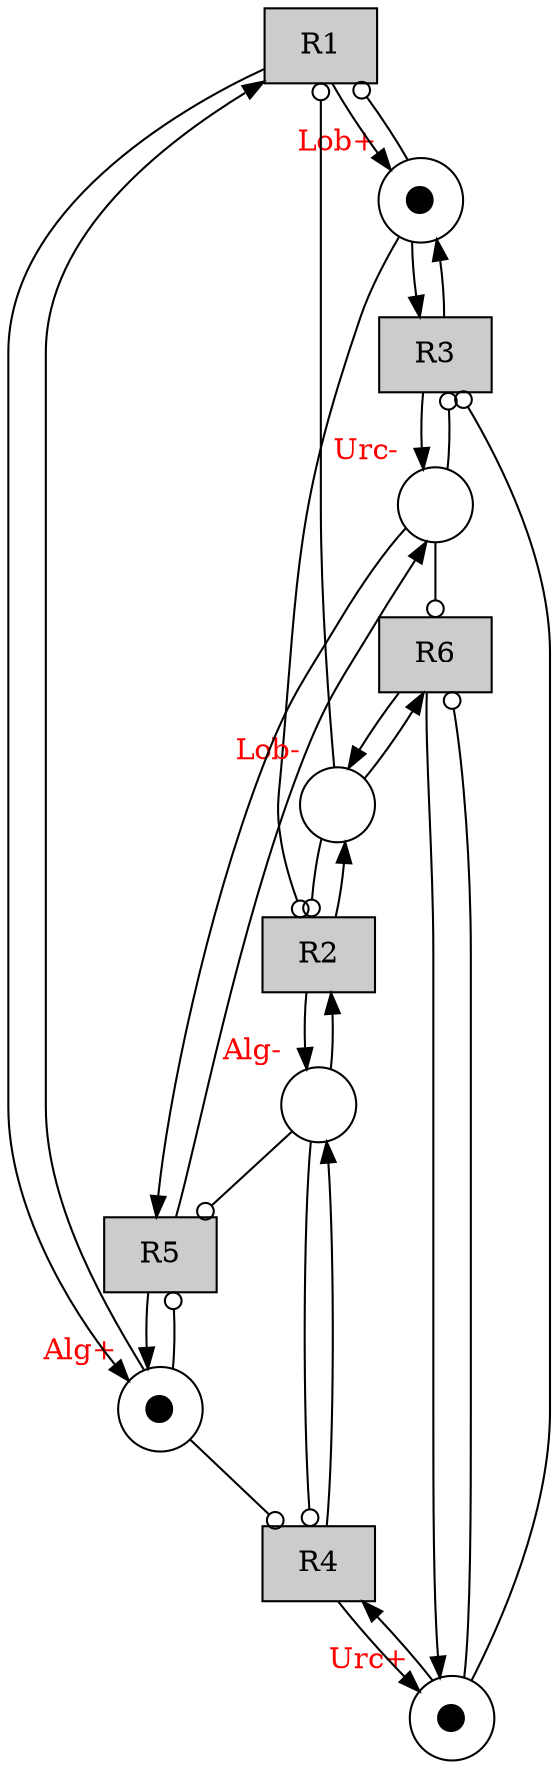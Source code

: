 digraph test {
  t1 -> p5;
  t2 -> p6;
  t3 -> p4;
  t4 -> p2;
  t5 -> p1;
  t6 -> p3;
  t1 -> p1;
  t2 -> p2;
  t3 -> p5;
  t4 -> p3;
  t5 -> p4;
  t6 -> p6;
  p1 -> t1;
  p2 -> t2;
  p5 -> t3;
  p3 -> t4;
  p4 -> t5;
  p6 -> t6;
  p5 -> t1 [arrowhead=odot];
  p6 -> t1 [arrowhead=odot];
  p5 -> t2 [arrowhead=odot];
  p6 -> t2 [arrowhead=odot];
  p3 -> t3 [arrowhead=odot];
  p4 -> t3 [arrowhead=odot];
  p1 -> t4 [arrowhead=odot];
  p2 -> t4 [arrowhead=odot];
  p1 -> t5 [arrowhead=odot];
  p2 -> t5 [arrowhead=odot];
  p3 -> t6 [arrowhead=odot];
  p4 -> t6 [arrowhead=odot];
  p1 [label="⬤" xlabel= <<FONT COLOR="red">Alg+</FONT>> shape=circle ];
  p2 [label="" xlabel= <<FONT COLOR="red">Alg-</FONT>> shape=circle ];
  p3 [label="⬤" xlabel= <<FONT COLOR="red">Urc+</FONT>> shape=circle ];
  p4 [label="" xlabel= <<FONT COLOR="red">Urc-</FONT>> shape=circle ];
  p5 [label="⬤" xlabel= <<FONT COLOR="red">Lob+</FONT>> shape=circle ];
  p6 [label="" xlabel= <<FONT COLOR="red">Lob-</FONT>> shape=circle ];
  t1 [fillcolor="#cccccc" label="R1" shape=box style=filled];
  t2 [fillcolor="#cccccc" label="R2" shape=box style=filled];
  t3 [fillcolor="#cccccc" label="R3" shape=box style=filled];
  t4 [fillcolor="#cccccc" label="R4" shape=box style=filled];
  t5 [fillcolor="#cccccc" label="R5" shape=box style=filled];
  t6 [fillcolor="#cccccc" label="R6" shape=box style=filled];
}